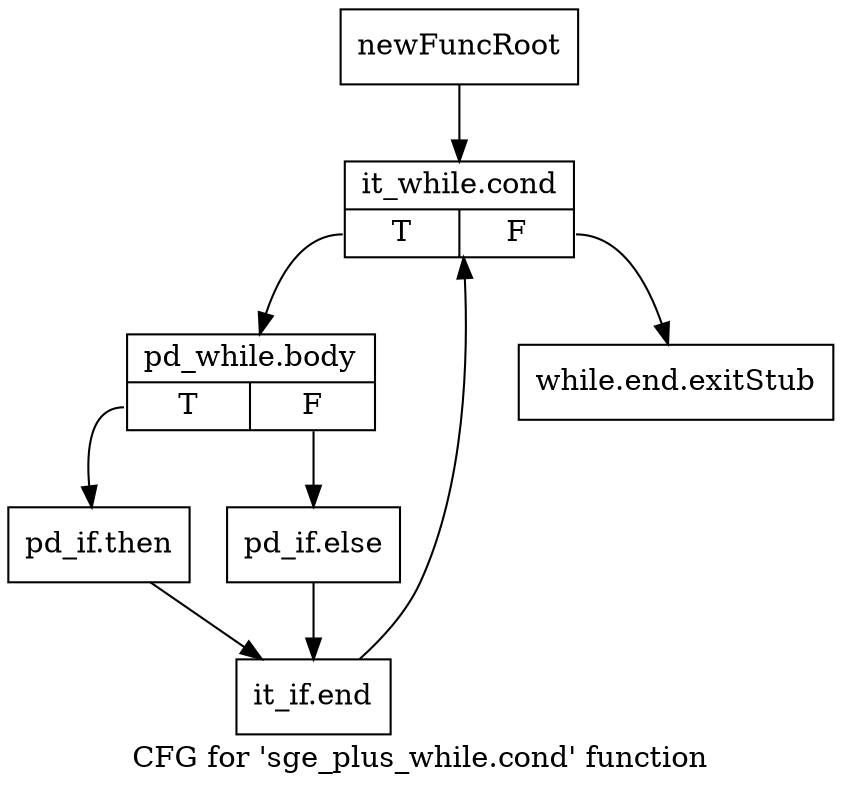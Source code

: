 digraph "CFG for 'sge_plus_while.cond' function" {
	label="CFG for 'sge_plus_while.cond' function";

	Node0xb6b08e0 [shape=record,label="{newFuncRoot}"];
	Node0xb6b08e0 -> Node0xb6b0980;
	Node0xb6b0930 [shape=record,label="{while.end.exitStub}"];
	Node0xb6b0980 [shape=record,label="{it_while.cond|{<s0>T|<s1>F}}"];
	Node0xb6b0980:s0 -> Node0xb6b09d0;
	Node0xb6b0980:s1 -> Node0xb6b0930;
	Node0xb6b09d0 [shape=record,label="{pd_while.body|{<s0>T|<s1>F}}"];
	Node0xb6b09d0:s0 -> Node0xb6b0a70;
	Node0xb6b09d0:s1 -> Node0xb6b0a20;
	Node0xb6b0a20 [shape=record,label="{pd_if.else}"];
	Node0xb6b0a20 -> Node0xb6b0ac0;
	Node0xb6b0a70 [shape=record,label="{pd_if.then}"];
	Node0xb6b0a70 -> Node0xb6b0ac0;
	Node0xb6b0ac0 [shape=record,label="{it_if.end}"];
	Node0xb6b0ac0 -> Node0xb6b0980;
}
